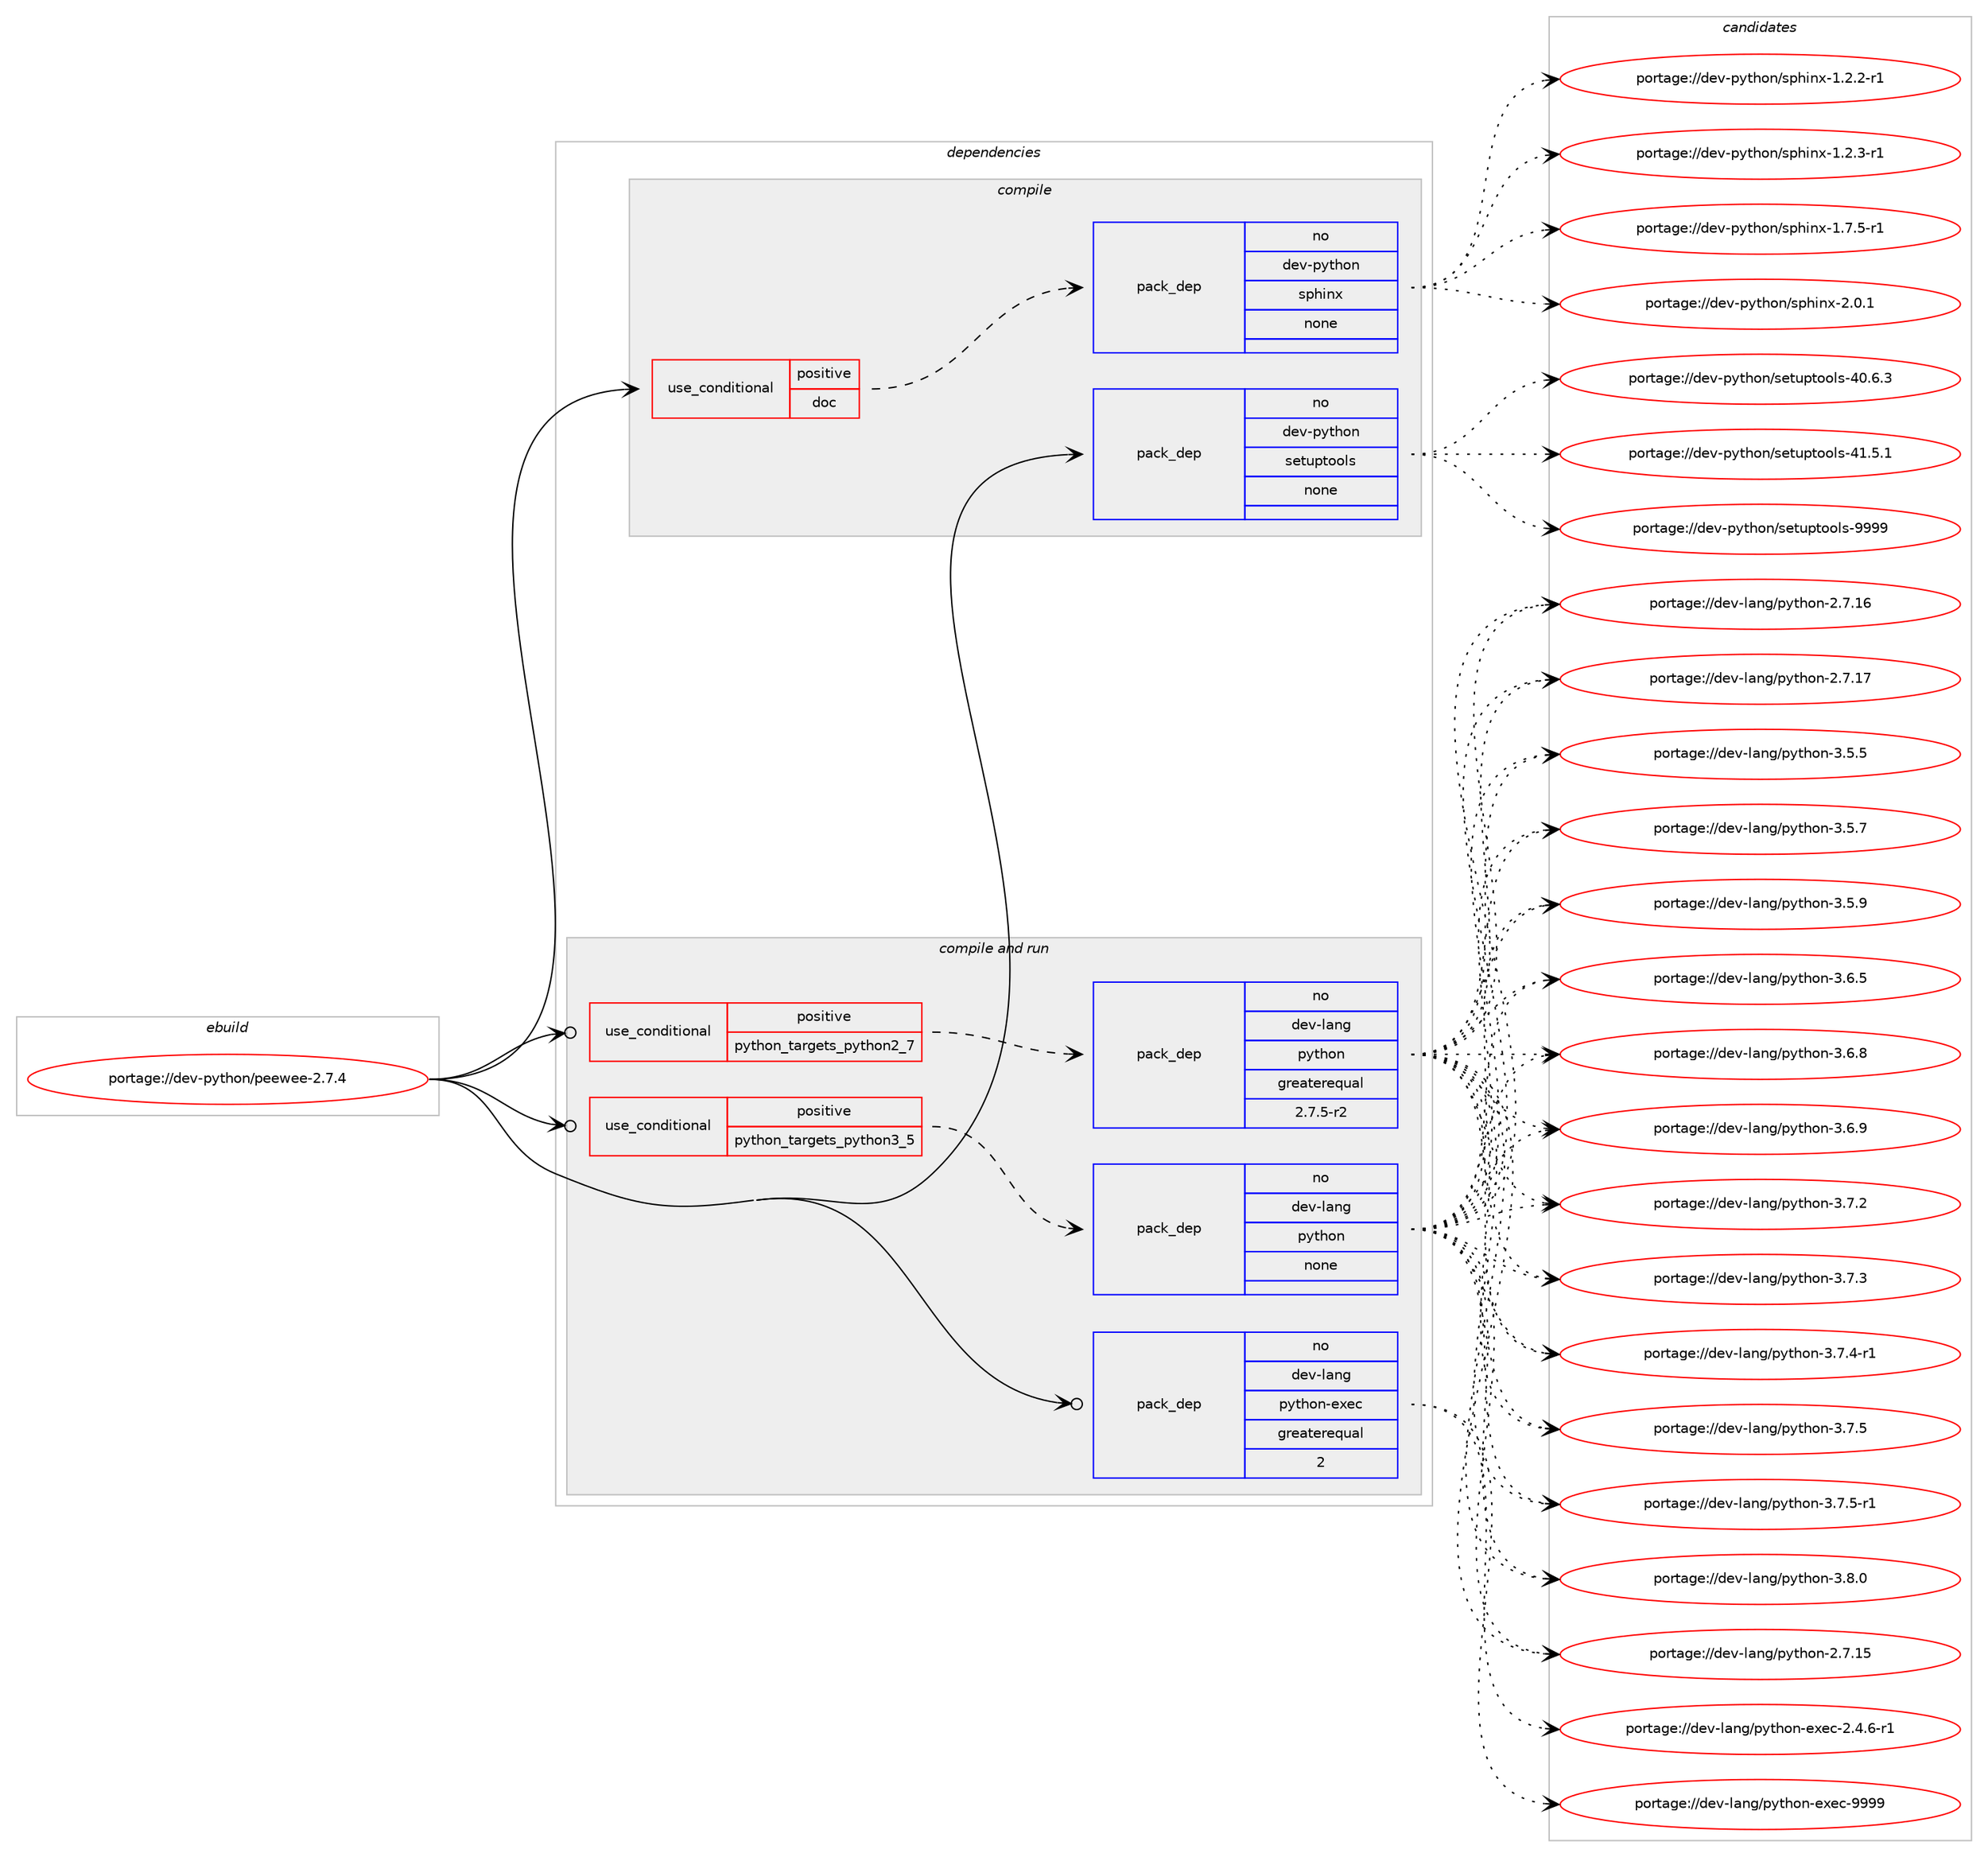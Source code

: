 digraph prolog {

# *************
# Graph options
# *************

newrank=true;
concentrate=true;
compound=true;
graph [rankdir=LR,fontname=Helvetica,fontsize=10,ranksep=1.5];#, ranksep=2.5, nodesep=0.2];
edge  [arrowhead=vee];
node  [fontname=Helvetica,fontsize=10];

# **********
# The ebuild
# **********

subgraph cluster_leftcol {
color=gray;
rank=same;
label=<<i>ebuild</i>>;
id [label="portage://dev-python/peewee-2.7.4", color=red, width=4, href="../dev-python/peewee-2.7.4.svg"];
}

# ****************
# The dependencies
# ****************

subgraph cluster_midcol {
color=gray;
label=<<i>dependencies</i>>;
subgraph cluster_compile {
fillcolor="#eeeeee";
style=filled;
label=<<i>compile</i>>;
subgraph cond33617 {
dependency156463 [label=<<TABLE BORDER="0" CELLBORDER="1" CELLSPACING="0" CELLPADDING="4"><TR><TD ROWSPAN="3" CELLPADDING="10">use_conditional</TD></TR><TR><TD>positive</TD></TR><TR><TD>doc</TD></TR></TABLE>>, shape=none, color=red];
subgraph pack119485 {
dependency156464 [label=<<TABLE BORDER="0" CELLBORDER="1" CELLSPACING="0" CELLPADDING="4" WIDTH="220"><TR><TD ROWSPAN="6" CELLPADDING="30">pack_dep</TD></TR><TR><TD WIDTH="110">no</TD></TR><TR><TD>dev-python</TD></TR><TR><TD>sphinx</TD></TR><TR><TD>none</TD></TR><TR><TD></TD></TR></TABLE>>, shape=none, color=blue];
}
dependency156463:e -> dependency156464:w [weight=20,style="dashed",arrowhead="vee"];
}
id:e -> dependency156463:w [weight=20,style="solid",arrowhead="vee"];
subgraph pack119486 {
dependency156465 [label=<<TABLE BORDER="0" CELLBORDER="1" CELLSPACING="0" CELLPADDING="4" WIDTH="220"><TR><TD ROWSPAN="6" CELLPADDING="30">pack_dep</TD></TR><TR><TD WIDTH="110">no</TD></TR><TR><TD>dev-python</TD></TR><TR><TD>setuptools</TD></TR><TR><TD>none</TD></TR><TR><TD></TD></TR></TABLE>>, shape=none, color=blue];
}
id:e -> dependency156465:w [weight=20,style="solid",arrowhead="vee"];
}
subgraph cluster_compileandrun {
fillcolor="#eeeeee";
style=filled;
label=<<i>compile and run</i>>;
subgraph cond33618 {
dependency156466 [label=<<TABLE BORDER="0" CELLBORDER="1" CELLSPACING="0" CELLPADDING="4"><TR><TD ROWSPAN="3" CELLPADDING="10">use_conditional</TD></TR><TR><TD>positive</TD></TR><TR><TD>python_targets_python2_7</TD></TR></TABLE>>, shape=none, color=red];
subgraph pack119487 {
dependency156467 [label=<<TABLE BORDER="0" CELLBORDER="1" CELLSPACING="0" CELLPADDING="4" WIDTH="220"><TR><TD ROWSPAN="6" CELLPADDING="30">pack_dep</TD></TR><TR><TD WIDTH="110">no</TD></TR><TR><TD>dev-lang</TD></TR><TR><TD>python</TD></TR><TR><TD>greaterequal</TD></TR><TR><TD>2.7.5-r2</TD></TR></TABLE>>, shape=none, color=blue];
}
dependency156466:e -> dependency156467:w [weight=20,style="dashed",arrowhead="vee"];
}
id:e -> dependency156466:w [weight=20,style="solid",arrowhead="odotvee"];
subgraph cond33619 {
dependency156468 [label=<<TABLE BORDER="0" CELLBORDER="1" CELLSPACING="0" CELLPADDING="4"><TR><TD ROWSPAN="3" CELLPADDING="10">use_conditional</TD></TR><TR><TD>positive</TD></TR><TR><TD>python_targets_python3_5</TD></TR></TABLE>>, shape=none, color=red];
subgraph pack119488 {
dependency156469 [label=<<TABLE BORDER="0" CELLBORDER="1" CELLSPACING="0" CELLPADDING="4" WIDTH="220"><TR><TD ROWSPAN="6" CELLPADDING="30">pack_dep</TD></TR><TR><TD WIDTH="110">no</TD></TR><TR><TD>dev-lang</TD></TR><TR><TD>python</TD></TR><TR><TD>none</TD></TR><TR><TD></TD></TR></TABLE>>, shape=none, color=blue];
}
dependency156468:e -> dependency156469:w [weight=20,style="dashed",arrowhead="vee"];
}
id:e -> dependency156468:w [weight=20,style="solid",arrowhead="odotvee"];
subgraph pack119489 {
dependency156470 [label=<<TABLE BORDER="0" CELLBORDER="1" CELLSPACING="0" CELLPADDING="4" WIDTH="220"><TR><TD ROWSPAN="6" CELLPADDING="30">pack_dep</TD></TR><TR><TD WIDTH="110">no</TD></TR><TR><TD>dev-lang</TD></TR><TR><TD>python-exec</TD></TR><TR><TD>greaterequal</TD></TR><TR><TD>2</TD></TR></TABLE>>, shape=none, color=blue];
}
id:e -> dependency156470:w [weight=20,style="solid",arrowhead="odotvee"];
}
subgraph cluster_run {
fillcolor="#eeeeee";
style=filled;
label=<<i>run</i>>;
}
}

# **************
# The candidates
# **************

subgraph cluster_choices {
rank=same;
color=gray;
label=<<i>candidates</i>>;

subgraph choice119485 {
color=black;
nodesep=1;
choiceportage10010111845112121116104111110471151121041051101204549465046504511449 [label="portage://dev-python/sphinx-1.2.2-r1", color=red, width=4,href="../dev-python/sphinx-1.2.2-r1.svg"];
choiceportage10010111845112121116104111110471151121041051101204549465046514511449 [label="portage://dev-python/sphinx-1.2.3-r1", color=red, width=4,href="../dev-python/sphinx-1.2.3-r1.svg"];
choiceportage10010111845112121116104111110471151121041051101204549465546534511449 [label="portage://dev-python/sphinx-1.7.5-r1", color=red, width=4,href="../dev-python/sphinx-1.7.5-r1.svg"];
choiceportage1001011184511212111610411111047115112104105110120455046484649 [label="portage://dev-python/sphinx-2.0.1", color=red, width=4,href="../dev-python/sphinx-2.0.1.svg"];
dependency156464:e -> choiceportage10010111845112121116104111110471151121041051101204549465046504511449:w [style=dotted,weight="100"];
dependency156464:e -> choiceportage10010111845112121116104111110471151121041051101204549465046514511449:w [style=dotted,weight="100"];
dependency156464:e -> choiceportage10010111845112121116104111110471151121041051101204549465546534511449:w [style=dotted,weight="100"];
dependency156464:e -> choiceportage1001011184511212111610411111047115112104105110120455046484649:w [style=dotted,weight="100"];
}
subgraph choice119486 {
color=black;
nodesep=1;
choiceportage100101118451121211161041111104711510111611711211611111110811545524846544651 [label="portage://dev-python/setuptools-40.6.3", color=red, width=4,href="../dev-python/setuptools-40.6.3.svg"];
choiceportage100101118451121211161041111104711510111611711211611111110811545524946534649 [label="portage://dev-python/setuptools-41.5.1", color=red, width=4,href="../dev-python/setuptools-41.5.1.svg"];
choiceportage10010111845112121116104111110471151011161171121161111111081154557575757 [label="portage://dev-python/setuptools-9999", color=red, width=4,href="../dev-python/setuptools-9999.svg"];
dependency156465:e -> choiceportage100101118451121211161041111104711510111611711211611111110811545524846544651:w [style=dotted,weight="100"];
dependency156465:e -> choiceportage100101118451121211161041111104711510111611711211611111110811545524946534649:w [style=dotted,weight="100"];
dependency156465:e -> choiceportage10010111845112121116104111110471151011161171121161111111081154557575757:w [style=dotted,weight="100"];
}
subgraph choice119487 {
color=black;
nodesep=1;
choiceportage10010111845108971101034711212111610411111045504655464953 [label="portage://dev-lang/python-2.7.15", color=red, width=4,href="../dev-lang/python-2.7.15.svg"];
choiceportage10010111845108971101034711212111610411111045504655464954 [label="portage://dev-lang/python-2.7.16", color=red, width=4,href="../dev-lang/python-2.7.16.svg"];
choiceportage10010111845108971101034711212111610411111045504655464955 [label="portage://dev-lang/python-2.7.17", color=red, width=4,href="../dev-lang/python-2.7.17.svg"];
choiceportage100101118451089711010347112121116104111110455146534653 [label="portage://dev-lang/python-3.5.5", color=red, width=4,href="../dev-lang/python-3.5.5.svg"];
choiceportage100101118451089711010347112121116104111110455146534655 [label="portage://dev-lang/python-3.5.7", color=red, width=4,href="../dev-lang/python-3.5.7.svg"];
choiceportage100101118451089711010347112121116104111110455146534657 [label="portage://dev-lang/python-3.5.9", color=red, width=4,href="../dev-lang/python-3.5.9.svg"];
choiceportage100101118451089711010347112121116104111110455146544653 [label="portage://dev-lang/python-3.6.5", color=red, width=4,href="../dev-lang/python-3.6.5.svg"];
choiceportage100101118451089711010347112121116104111110455146544656 [label="portage://dev-lang/python-3.6.8", color=red, width=4,href="../dev-lang/python-3.6.8.svg"];
choiceportage100101118451089711010347112121116104111110455146544657 [label="portage://dev-lang/python-3.6.9", color=red, width=4,href="../dev-lang/python-3.6.9.svg"];
choiceportage100101118451089711010347112121116104111110455146554650 [label="portage://dev-lang/python-3.7.2", color=red, width=4,href="../dev-lang/python-3.7.2.svg"];
choiceportage100101118451089711010347112121116104111110455146554651 [label="portage://dev-lang/python-3.7.3", color=red, width=4,href="../dev-lang/python-3.7.3.svg"];
choiceportage1001011184510897110103471121211161041111104551465546524511449 [label="portage://dev-lang/python-3.7.4-r1", color=red, width=4,href="../dev-lang/python-3.7.4-r1.svg"];
choiceportage100101118451089711010347112121116104111110455146554653 [label="portage://dev-lang/python-3.7.5", color=red, width=4,href="../dev-lang/python-3.7.5.svg"];
choiceportage1001011184510897110103471121211161041111104551465546534511449 [label="portage://dev-lang/python-3.7.5-r1", color=red, width=4,href="../dev-lang/python-3.7.5-r1.svg"];
choiceportage100101118451089711010347112121116104111110455146564648 [label="portage://dev-lang/python-3.8.0", color=red, width=4,href="../dev-lang/python-3.8.0.svg"];
dependency156467:e -> choiceportage10010111845108971101034711212111610411111045504655464953:w [style=dotted,weight="100"];
dependency156467:e -> choiceportage10010111845108971101034711212111610411111045504655464954:w [style=dotted,weight="100"];
dependency156467:e -> choiceportage10010111845108971101034711212111610411111045504655464955:w [style=dotted,weight="100"];
dependency156467:e -> choiceportage100101118451089711010347112121116104111110455146534653:w [style=dotted,weight="100"];
dependency156467:e -> choiceportage100101118451089711010347112121116104111110455146534655:w [style=dotted,weight="100"];
dependency156467:e -> choiceportage100101118451089711010347112121116104111110455146534657:w [style=dotted,weight="100"];
dependency156467:e -> choiceportage100101118451089711010347112121116104111110455146544653:w [style=dotted,weight="100"];
dependency156467:e -> choiceportage100101118451089711010347112121116104111110455146544656:w [style=dotted,weight="100"];
dependency156467:e -> choiceportage100101118451089711010347112121116104111110455146544657:w [style=dotted,weight="100"];
dependency156467:e -> choiceportage100101118451089711010347112121116104111110455146554650:w [style=dotted,weight="100"];
dependency156467:e -> choiceportage100101118451089711010347112121116104111110455146554651:w [style=dotted,weight="100"];
dependency156467:e -> choiceportage1001011184510897110103471121211161041111104551465546524511449:w [style=dotted,weight="100"];
dependency156467:e -> choiceportage100101118451089711010347112121116104111110455146554653:w [style=dotted,weight="100"];
dependency156467:e -> choiceportage1001011184510897110103471121211161041111104551465546534511449:w [style=dotted,weight="100"];
dependency156467:e -> choiceportage100101118451089711010347112121116104111110455146564648:w [style=dotted,weight="100"];
}
subgraph choice119488 {
color=black;
nodesep=1;
choiceportage10010111845108971101034711212111610411111045504655464953 [label="portage://dev-lang/python-2.7.15", color=red, width=4,href="../dev-lang/python-2.7.15.svg"];
choiceportage10010111845108971101034711212111610411111045504655464954 [label="portage://dev-lang/python-2.7.16", color=red, width=4,href="../dev-lang/python-2.7.16.svg"];
choiceportage10010111845108971101034711212111610411111045504655464955 [label="portage://dev-lang/python-2.7.17", color=red, width=4,href="../dev-lang/python-2.7.17.svg"];
choiceportage100101118451089711010347112121116104111110455146534653 [label="portage://dev-lang/python-3.5.5", color=red, width=4,href="../dev-lang/python-3.5.5.svg"];
choiceportage100101118451089711010347112121116104111110455146534655 [label="portage://dev-lang/python-3.5.7", color=red, width=4,href="../dev-lang/python-3.5.7.svg"];
choiceportage100101118451089711010347112121116104111110455146534657 [label="portage://dev-lang/python-3.5.9", color=red, width=4,href="../dev-lang/python-3.5.9.svg"];
choiceportage100101118451089711010347112121116104111110455146544653 [label="portage://dev-lang/python-3.6.5", color=red, width=4,href="../dev-lang/python-3.6.5.svg"];
choiceportage100101118451089711010347112121116104111110455146544656 [label="portage://dev-lang/python-3.6.8", color=red, width=4,href="../dev-lang/python-3.6.8.svg"];
choiceportage100101118451089711010347112121116104111110455146544657 [label="portage://dev-lang/python-3.6.9", color=red, width=4,href="../dev-lang/python-3.6.9.svg"];
choiceportage100101118451089711010347112121116104111110455146554650 [label="portage://dev-lang/python-3.7.2", color=red, width=4,href="../dev-lang/python-3.7.2.svg"];
choiceportage100101118451089711010347112121116104111110455146554651 [label="portage://dev-lang/python-3.7.3", color=red, width=4,href="../dev-lang/python-3.7.3.svg"];
choiceportage1001011184510897110103471121211161041111104551465546524511449 [label="portage://dev-lang/python-3.7.4-r1", color=red, width=4,href="../dev-lang/python-3.7.4-r1.svg"];
choiceportage100101118451089711010347112121116104111110455146554653 [label="portage://dev-lang/python-3.7.5", color=red, width=4,href="../dev-lang/python-3.7.5.svg"];
choiceportage1001011184510897110103471121211161041111104551465546534511449 [label="portage://dev-lang/python-3.7.5-r1", color=red, width=4,href="../dev-lang/python-3.7.5-r1.svg"];
choiceportage100101118451089711010347112121116104111110455146564648 [label="portage://dev-lang/python-3.8.0", color=red, width=4,href="../dev-lang/python-3.8.0.svg"];
dependency156469:e -> choiceportage10010111845108971101034711212111610411111045504655464953:w [style=dotted,weight="100"];
dependency156469:e -> choiceportage10010111845108971101034711212111610411111045504655464954:w [style=dotted,weight="100"];
dependency156469:e -> choiceportage10010111845108971101034711212111610411111045504655464955:w [style=dotted,weight="100"];
dependency156469:e -> choiceportage100101118451089711010347112121116104111110455146534653:w [style=dotted,weight="100"];
dependency156469:e -> choiceportage100101118451089711010347112121116104111110455146534655:w [style=dotted,weight="100"];
dependency156469:e -> choiceportage100101118451089711010347112121116104111110455146534657:w [style=dotted,weight="100"];
dependency156469:e -> choiceportage100101118451089711010347112121116104111110455146544653:w [style=dotted,weight="100"];
dependency156469:e -> choiceportage100101118451089711010347112121116104111110455146544656:w [style=dotted,weight="100"];
dependency156469:e -> choiceportage100101118451089711010347112121116104111110455146544657:w [style=dotted,weight="100"];
dependency156469:e -> choiceportage100101118451089711010347112121116104111110455146554650:w [style=dotted,weight="100"];
dependency156469:e -> choiceportage100101118451089711010347112121116104111110455146554651:w [style=dotted,weight="100"];
dependency156469:e -> choiceportage1001011184510897110103471121211161041111104551465546524511449:w [style=dotted,weight="100"];
dependency156469:e -> choiceportage100101118451089711010347112121116104111110455146554653:w [style=dotted,weight="100"];
dependency156469:e -> choiceportage1001011184510897110103471121211161041111104551465546534511449:w [style=dotted,weight="100"];
dependency156469:e -> choiceportage100101118451089711010347112121116104111110455146564648:w [style=dotted,weight="100"];
}
subgraph choice119489 {
color=black;
nodesep=1;
choiceportage10010111845108971101034711212111610411111045101120101994550465246544511449 [label="portage://dev-lang/python-exec-2.4.6-r1", color=red, width=4,href="../dev-lang/python-exec-2.4.6-r1.svg"];
choiceportage10010111845108971101034711212111610411111045101120101994557575757 [label="portage://dev-lang/python-exec-9999", color=red, width=4,href="../dev-lang/python-exec-9999.svg"];
dependency156470:e -> choiceportage10010111845108971101034711212111610411111045101120101994550465246544511449:w [style=dotted,weight="100"];
dependency156470:e -> choiceportage10010111845108971101034711212111610411111045101120101994557575757:w [style=dotted,weight="100"];
}
}

}
